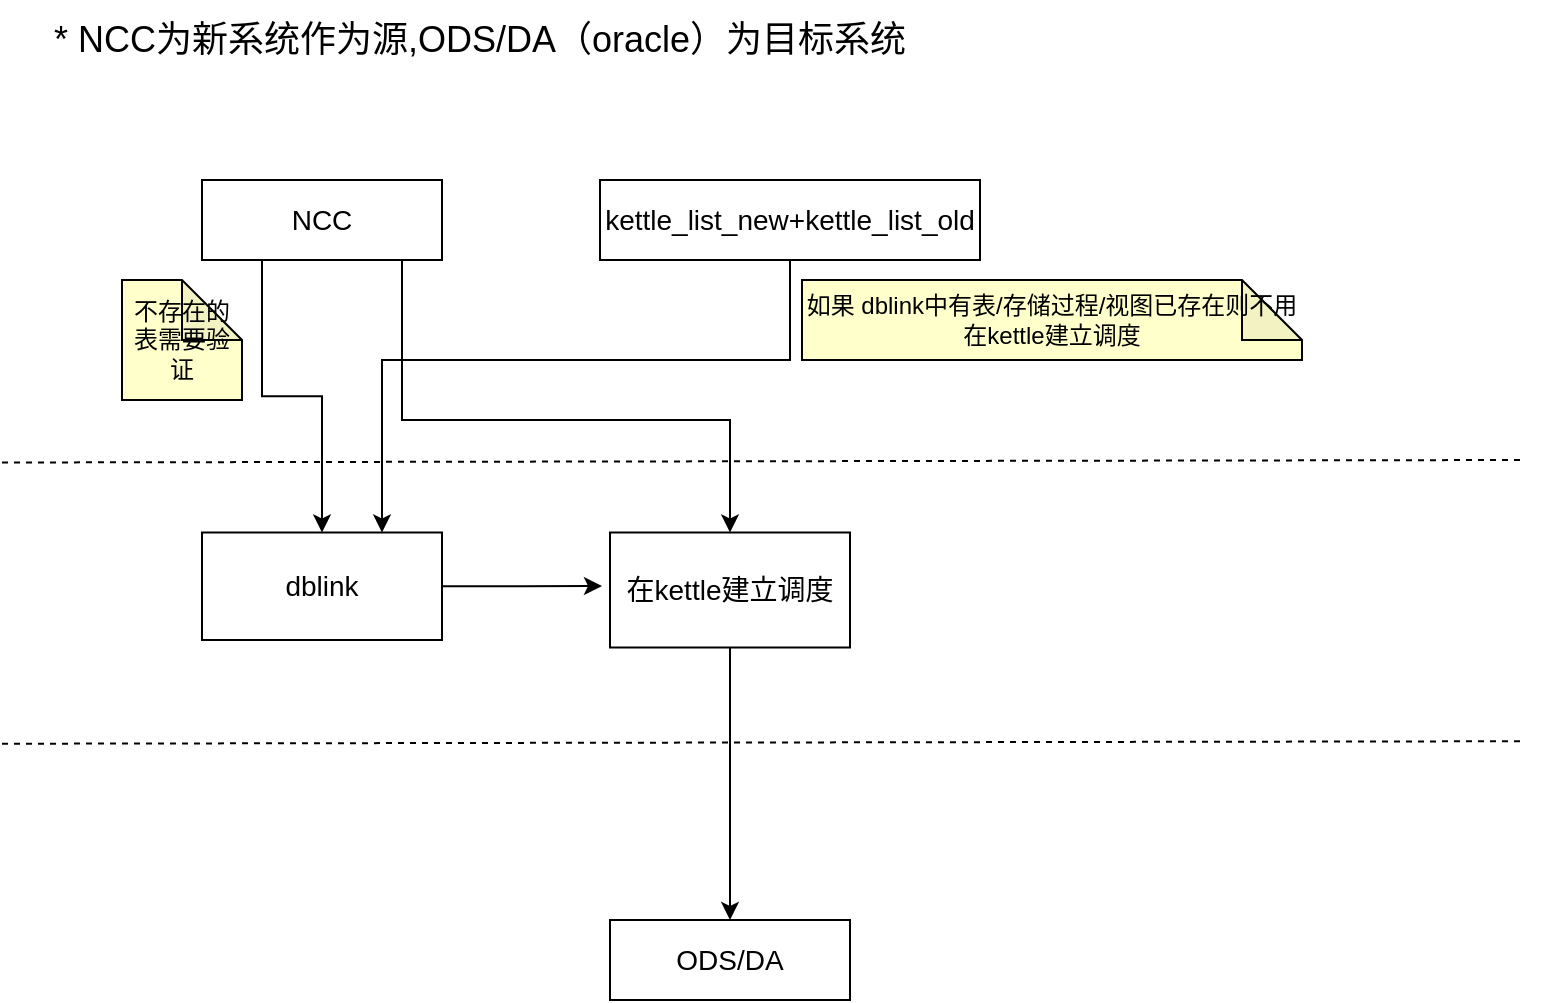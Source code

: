 <mxfile version="20.6.0" type="github">
  <diagram id="yJ4BQM4C2GdOWfPaIlxf" name="第 1 页">
    <mxGraphModel dx="924" dy="466" grid="1" gridSize="10" guides="1" tooltips="1" connect="1" arrows="1" fold="1" page="1" pageScale="1" pageWidth="827" pageHeight="1169" math="0" shadow="0">
      <root>
        <mxCell id="0" />
        <mxCell id="1" parent="0" />
        <mxCell id="jj3Smo2vYG_p02jV_rtp-53" value="" style="endArrow=none;dashed=1;html=1;rounded=0;shadow=0;" edge="1" parent="1">
          <mxGeometry width="50" height="50" relative="1" as="geometry">
            <mxPoint x="20" y="681.87" as="sourcePoint" />
            <mxPoint x="780" y="680.62" as="targetPoint" />
          </mxGeometry>
        </mxCell>
        <mxCell id="jj3Smo2vYG_p02jV_rtp-67" style="edgeStyle=orthogonalEdgeStyle;rounded=0;orthogonalLoop=1;jettySize=auto;html=1;exitX=0.5;exitY=1;exitDx=0;exitDy=0;entryX=0.75;entryY=0;entryDx=0;entryDy=0;shadow=0;fontFamily=Helvetica;fontSize=18;fontColor=default;fillColor=#F2F2F2;" edge="1" parent="1" source="jj3Smo2vYG_p02jV_rtp-16" target="jj3Smo2vYG_p02jV_rtp-21">
          <mxGeometry relative="1" as="geometry">
            <Array as="points">
              <mxPoint x="414" y="490" />
              <mxPoint x="210" y="490" />
            </Array>
          </mxGeometry>
        </mxCell>
        <mxCell id="jj3Smo2vYG_p02jV_rtp-16" value="&lt;font style=&quot;font-size: 14px;&quot;&gt;kettle_list_new+kettle_list_old&lt;/font&gt;" style="rounded=0;whiteSpace=wrap;html=1;" vertex="1" parent="1">
          <mxGeometry x="319" y="400" width="190" height="40" as="geometry" />
        </mxCell>
        <mxCell id="jj3Smo2vYG_p02jV_rtp-59" style="edgeStyle=orthogonalEdgeStyle;rounded=0;orthogonalLoop=1;jettySize=auto;html=1;exitX=1;exitY=0.5;exitDx=0;exitDy=0;shadow=0;" edge="1" parent="1" source="jj3Smo2vYG_p02jV_rtp-21">
          <mxGeometry relative="1" as="geometry">
            <mxPoint x="320" y="603" as="targetPoint" />
          </mxGeometry>
        </mxCell>
        <mxCell id="jj3Smo2vYG_p02jV_rtp-21" value="&lt;font style=&quot;font-size: 14px;&quot;&gt;dblink&lt;/font&gt;" style="rounded=0;whiteSpace=wrap;html=1;" vertex="1" parent="1">
          <mxGeometry x="120" y="576.25" width="120" height="53.75" as="geometry" />
        </mxCell>
        <mxCell id="jj3Smo2vYG_p02jV_rtp-40" value="&lt;font style=&quot;font-size: 12px;&quot;&gt;如果 dblink中有表/存储过程/视图已存在则不用在kettle建立调度&lt;/font&gt;" style="shape=note;whiteSpace=wrap;html=1;backgroundOutline=1;darkOpacity=0.05;fillColor=#FFFFCC;" vertex="1" parent="1">
          <mxGeometry x="420" y="450" width="250" height="40" as="geometry" />
        </mxCell>
        <mxCell id="jj3Smo2vYG_p02jV_rtp-68" style="edgeStyle=orthogonalEdgeStyle;rounded=0;orthogonalLoop=1;jettySize=auto;html=1;exitX=0.5;exitY=1;exitDx=0;exitDy=0;entryX=0.5;entryY=0;entryDx=0;entryDy=0;shadow=0;fontFamily=Helvetica;fontSize=18;fontColor=default;fillColor=#F2F2F2;" edge="1" parent="1" source="jj3Smo2vYG_p02jV_rtp-44" target="jj3Smo2vYG_p02jV_rtp-55">
          <mxGeometry relative="1" as="geometry" />
        </mxCell>
        <mxCell id="jj3Smo2vYG_p02jV_rtp-44" value="&lt;font style=&quot;font-size: 14px;&quot;&gt;在kettle建立调度&lt;/font&gt;" style="rounded=0;whiteSpace=wrap;html=1;fillColor=#FFFFFF;" vertex="1" parent="1">
          <mxGeometry x="324" y="576.25" width="120" height="57.5" as="geometry" />
        </mxCell>
        <mxCell id="jj3Smo2vYG_p02jV_rtp-50" style="edgeStyle=orthogonalEdgeStyle;rounded=0;orthogonalLoop=1;jettySize=auto;html=1;exitX=0.5;exitY=1;exitDx=0;exitDy=0;entryX=0.5;entryY=0;entryDx=0;entryDy=0;" edge="1" parent="1" source="jj3Smo2vYG_p02jV_rtp-49" target="jj3Smo2vYG_p02jV_rtp-44">
          <mxGeometry relative="1" as="geometry">
            <Array as="points">
              <mxPoint x="220" y="440" />
              <mxPoint x="220" y="520" />
              <mxPoint x="384" y="520" />
            </Array>
          </mxGeometry>
        </mxCell>
        <mxCell id="jj3Smo2vYG_p02jV_rtp-66" style="edgeStyle=orthogonalEdgeStyle;rounded=0;orthogonalLoop=1;jettySize=auto;html=1;exitX=0.25;exitY=1;exitDx=0;exitDy=0;entryX=0.5;entryY=0;entryDx=0;entryDy=0;shadow=0;fontFamily=Helvetica;fontSize=18;fontColor=default;" edge="1" parent="1" source="jj3Smo2vYG_p02jV_rtp-49" target="jj3Smo2vYG_p02jV_rtp-21">
          <mxGeometry relative="1" as="geometry" />
        </mxCell>
        <mxCell id="jj3Smo2vYG_p02jV_rtp-49" value="&lt;font style=&quot;font-size: 14px;&quot;&gt;NCC&lt;/font&gt;" style="rounded=0;whiteSpace=wrap;html=1;fillColor=#FFFFFF;" vertex="1" parent="1">
          <mxGeometry x="120" y="400" width="120" height="40" as="geometry" />
        </mxCell>
        <mxCell id="jj3Smo2vYG_p02jV_rtp-54" value="" style="endArrow=none;dashed=1;html=1;rounded=0;shadow=0;fillColor=#F2F2F2;" edge="1" parent="1">
          <mxGeometry width="50" height="50" relative="1" as="geometry">
            <mxPoint x="20" y="541.25" as="sourcePoint" />
            <mxPoint x="780" y="540.0" as="targetPoint" />
          </mxGeometry>
        </mxCell>
        <mxCell id="jj3Smo2vYG_p02jV_rtp-55" value="&lt;font style=&quot;font-size: 14px;&quot;&gt;ODS/DA&lt;/font&gt;" style="rounded=0;whiteSpace=wrap;html=1;fillColor=#FFFFFF;" vertex="1" parent="1">
          <mxGeometry x="324" y="770" width="120" height="40" as="geometry" />
        </mxCell>
        <mxCell id="jj3Smo2vYG_p02jV_rtp-63" value="* NCC为新系统作为源,ODS/DA（oracle）为目标系统" style="text;html=1;strokeColor=none;fillColor=none;align=left;verticalAlign=middle;whiteSpace=wrap;rounded=0;fontFamily=Helvetica;fontSize=18;" vertex="1" parent="1">
          <mxGeometry x="44" y="310" width="756" height="40" as="geometry" />
        </mxCell>
        <mxCell id="jj3Smo2vYG_p02jV_rtp-65" value="&lt;font style=&quot;font-size: 12px;&quot;&gt;不存在的表需要验证&lt;/font&gt;" style="shape=note;whiteSpace=wrap;html=1;backgroundOutline=1;darkOpacity=0.05;fillColor=#FFFFCC;" vertex="1" parent="1">
          <mxGeometry x="80" y="450" width="60" height="60" as="geometry" />
        </mxCell>
      </root>
    </mxGraphModel>
  </diagram>
</mxfile>
